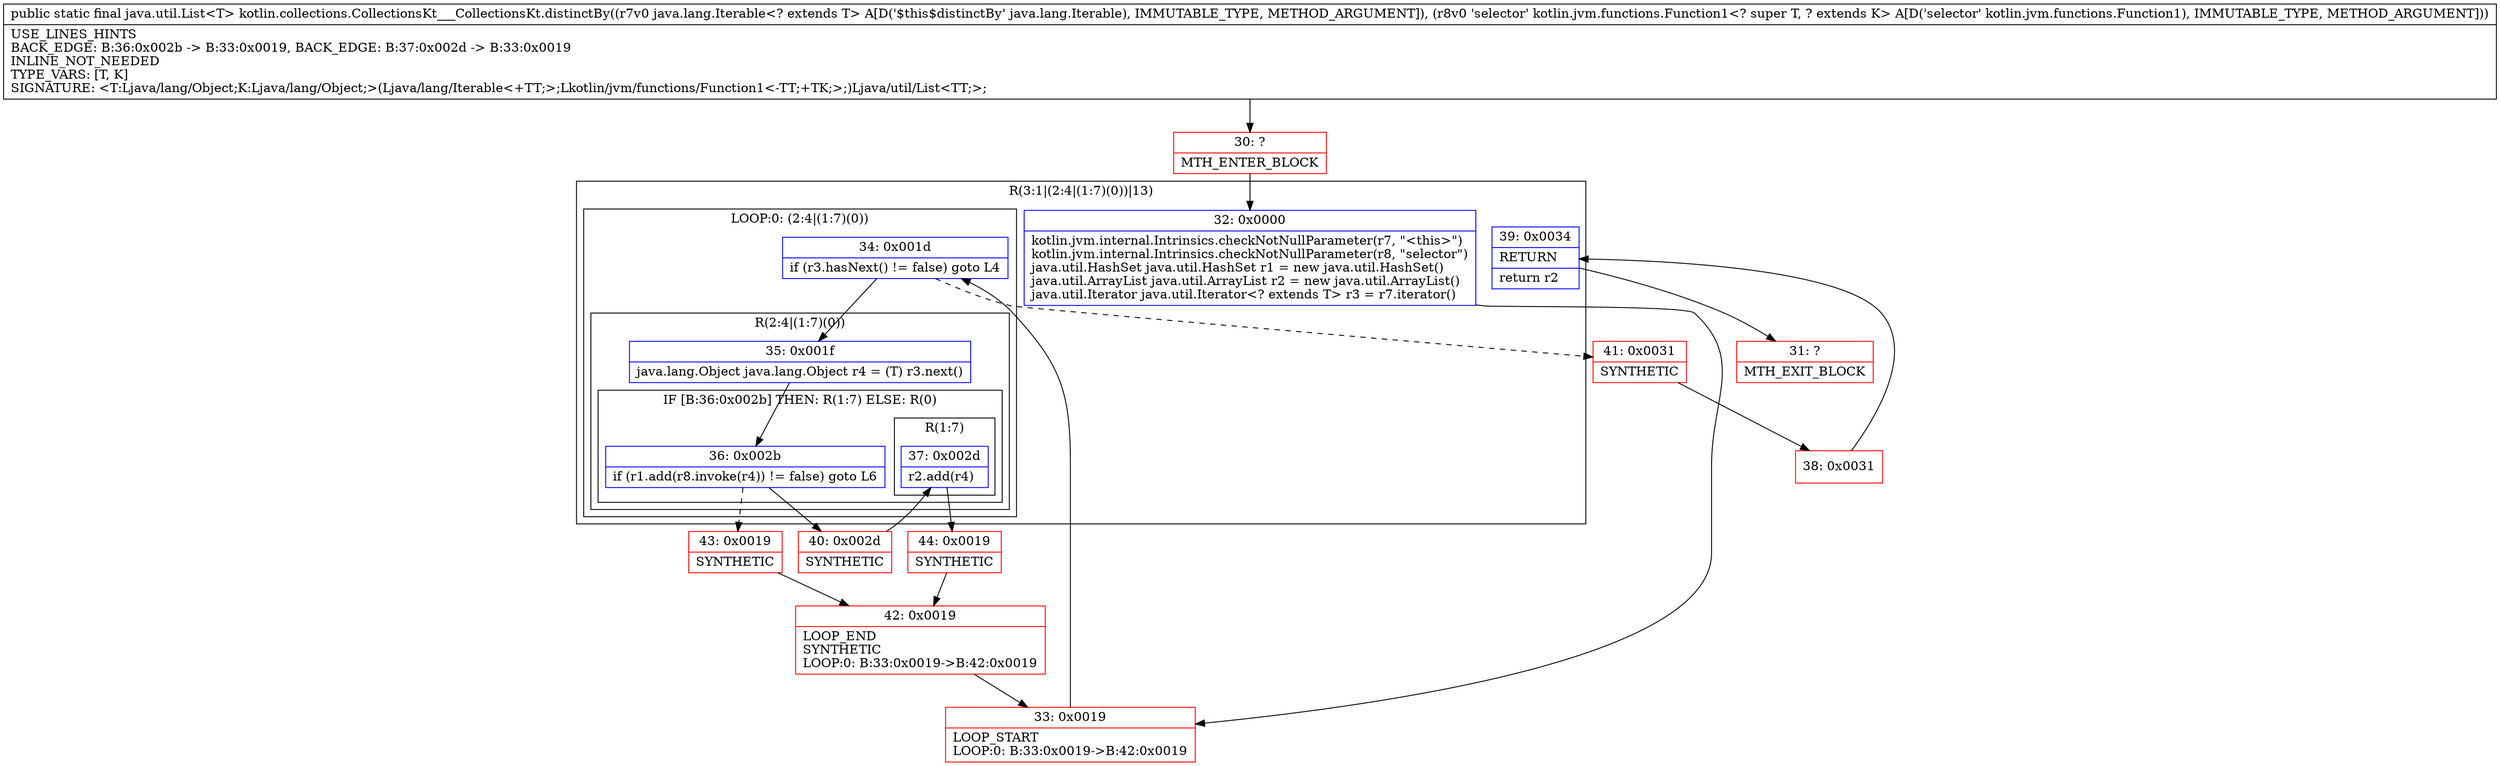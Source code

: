 digraph "CFG forkotlin.collections.CollectionsKt___CollectionsKt.distinctBy(Ljava\/lang\/Iterable;Lkotlin\/jvm\/functions\/Function1;)Ljava\/util\/List;" {
subgraph cluster_Region_2099152328 {
label = "R(3:1|(2:4|(1:7)(0))|13)";
node [shape=record,color=blue];
Node_32 [shape=record,label="{32\:\ 0x0000|kotlin.jvm.internal.Intrinsics.checkNotNullParameter(r7, \"\<this\>\")\lkotlin.jvm.internal.Intrinsics.checkNotNullParameter(r8, \"selector\")\ljava.util.HashSet java.util.HashSet r1 = new java.util.HashSet()\ljava.util.ArrayList java.util.ArrayList r2 = new java.util.ArrayList()\ljava.util.Iterator java.util.Iterator\<? extends T\> r3 = r7.iterator()\l}"];
subgraph cluster_LoopRegion_1751294981 {
label = "LOOP:0: (2:4|(1:7)(0))";
node [shape=record,color=blue];
Node_34 [shape=record,label="{34\:\ 0x001d|if (r3.hasNext() != false) goto L4\l}"];
subgraph cluster_Region_1633377284 {
label = "R(2:4|(1:7)(0))";
node [shape=record,color=blue];
Node_35 [shape=record,label="{35\:\ 0x001f|java.lang.Object java.lang.Object r4 = (T) r3.next()\l}"];
subgraph cluster_IfRegion_465190097 {
label = "IF [B:36:0x002b] THEN: R(1:7) ELSE: R(0)";
node [shape=record,color=blue];
Node_36 [shape=record,label="{36\:\ 0x002b|if (r1.add(r8.invoke(r4)) != false) goto L6\l}"];
subgraph cluster_Region_1936032214 {
label = "R(1:7)";
node [shape=record,color=blue];
Node_37 [shape=record,label="{37\:\ 0x002d|r2.add(r4)\l}"];
}
subgraph cluster_Region_1929724652 {
label = "R(0)";
node [shape=record,color=blue];
}
}
}
}
Node_39 [shape=record,label="{39\:\ 0x0034|RETURN\l|return r2\l}"];
}
Node_30 [shape=record,color=red,label="{30\:\ ?|MTH_ENTER_BLOCK\l}"];
Node_33 [shape=record,color=red,label="{33\:\ 0x0019|LOOP_START\lLOOP:0: B:33:0x0019\-\>B:42:0x0019\l}"];
Node_40 [shape=record,color=red,label="{40\:\ 0x002d|SYNTHETIC\l}"];
Node_44 [shape=record,color=red,label="{44\:\ 0x0019|SYNTHETIC\l}"];
Node_42 [shape=record,color=red,label="{42\:\ 0x0019|LOOP_END\lSYNTHETIC\lLOOP:0: B:33:0x0019\-\>B:42:0x0019\l}"];
Node_43 [shape=record,color=red,label="{43\:\ 0x0019|SYNTHETIC\l}"];
Node_41 [shape=record,color=red,label="{41\:\ 0x0031|SYNTHETIC\l}"];
Node_38 [shape=record,color=red,label="{38\:\ 0x0031}"];
Node_31 [shape=record,color=red,label="{31\:\ ?|MTH_EXIT_BLOCK\l}"];
MethodNode[shape=record,label="{public static final java.util.List\<T\> kotlin.collections.CollectionsKt___CollectionsKt.distinctBy((r7v0 java.lang.Iterable\<? extends T\> A[D('$this$distinctBy' java.lang.Iterable), IMMUTABLE_TYPE, METHOD_ARGUMENT]), (r8v0 'selector' kotlin.jvm.functions.Function1\<? super T, ? extends K\> A[D('selector' kotlin.jvm.functions.Function1), IMMUTABLE_TYPE, METHOD_ARGUMENT]))  | USE_LINES_HINTS\lBACK_EDGE: B:36:0x002b \-\> B:33:0x0019, BACK_EDGE: B:37:0x002d \-\> B:33:0x0019\lINLINE_NOT_NEEDED\lTYPE_VARS: [T, K]\lSIGNATURE: \<T:Ljava\/lang\/Object;K:Ljava\/lang\/Object;\>(Ljava\/lang\/Iterable\<+TT;\>;Lkotlin\/jvm\/functions\/Function1\<\-TT;+TK;\>;)Ljava\/util\/List\<TT;\>;\l}"];
MethodNode -> Node_30;Node_32 -> Node_33;
Node_34 -> Node_35;
Node_34 -> Node_41[style=dashed];
Node_35 -> Node_36;
Node_36 -> Node_40;
Node_36 -> Node_43[style=dashed];
Node_37 -> Node_44;
Node_39 -> Node_31;
Node_30 -> Node_32;
Node_33 -> Node_34;
Node_40 -> Node_37;
Node_44 -> Node_42;
Node_42 -> Node_33;
Node_43 -> Node_42;
Node_41 -> Node_38;
Node_38 -> Node_39;
}

